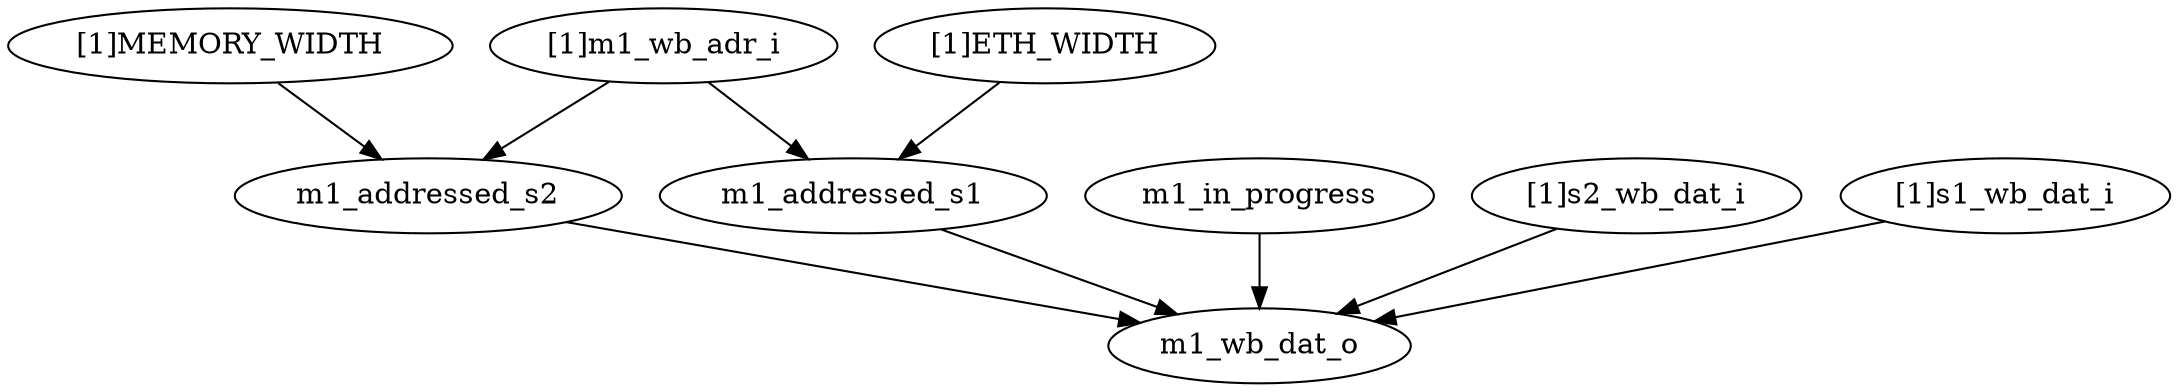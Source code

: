 strict digraph "" {
	m1_addressed_s1	 [complexity=1,
		importance=0.0605422263413,
		rank=0.0605422263413];
	m1_wb_dat_o	 [complexity=0,
		importance=0.0213165536603,
		rank=0.0];
	m1_addressed_s1 -> m1_wb_dat_o;
	"[1]MEMORY_WIDTH"	 [complexity=7,
		importance=0.0522504477649,
		rank=0.0074643496807];
	m1_addressed_s2	 [complexity=1,
		importance=0.039225672681,
		rank=0.039225672681];
	"[1]MEMORY_WIDTH" -> m1_addressed_s2;
	m1_addressed_s2 -> m1_wb_dat_o;
	m1_in_progress	 [complexity=1,
		importance=0.0642219876264,
		rank=0.0642219876264];
	m1_in_progress -> m1_wb_dat_o;
	"[1]s2_wb_dat_i"	 [complexity=2,
		importance=0.0343413287442,
		rank=0.0171706643721];
	"[1]s2_wb_dat_i" -> m1_wb_dat_o;
	"[1]s1_wb_dat_i"	 [complexity=2,
		importance=0.0343413287442,
		rank=0.0171706643721];
	"[1]s1_wb_dat_i" -> m1_wb_dat_o;
	"[1]m1_wb_adr_i"	 [complexity=7,
		importance=0.0735670014252,
		rank=0.0105095716322];
	"[1]m1_wb_adr_i" -> m1_addressed_s1;
	"[1]m1_wb_adr_i" -> m1_addressed_s2;
	"[1]ETH_WIDTH"	 [complexity=7,
		importance=0.0735670014252,
		rank=0.0105095716322];
	"[1]ETH_WIDTH" -> m1_addressed_s1;
}
